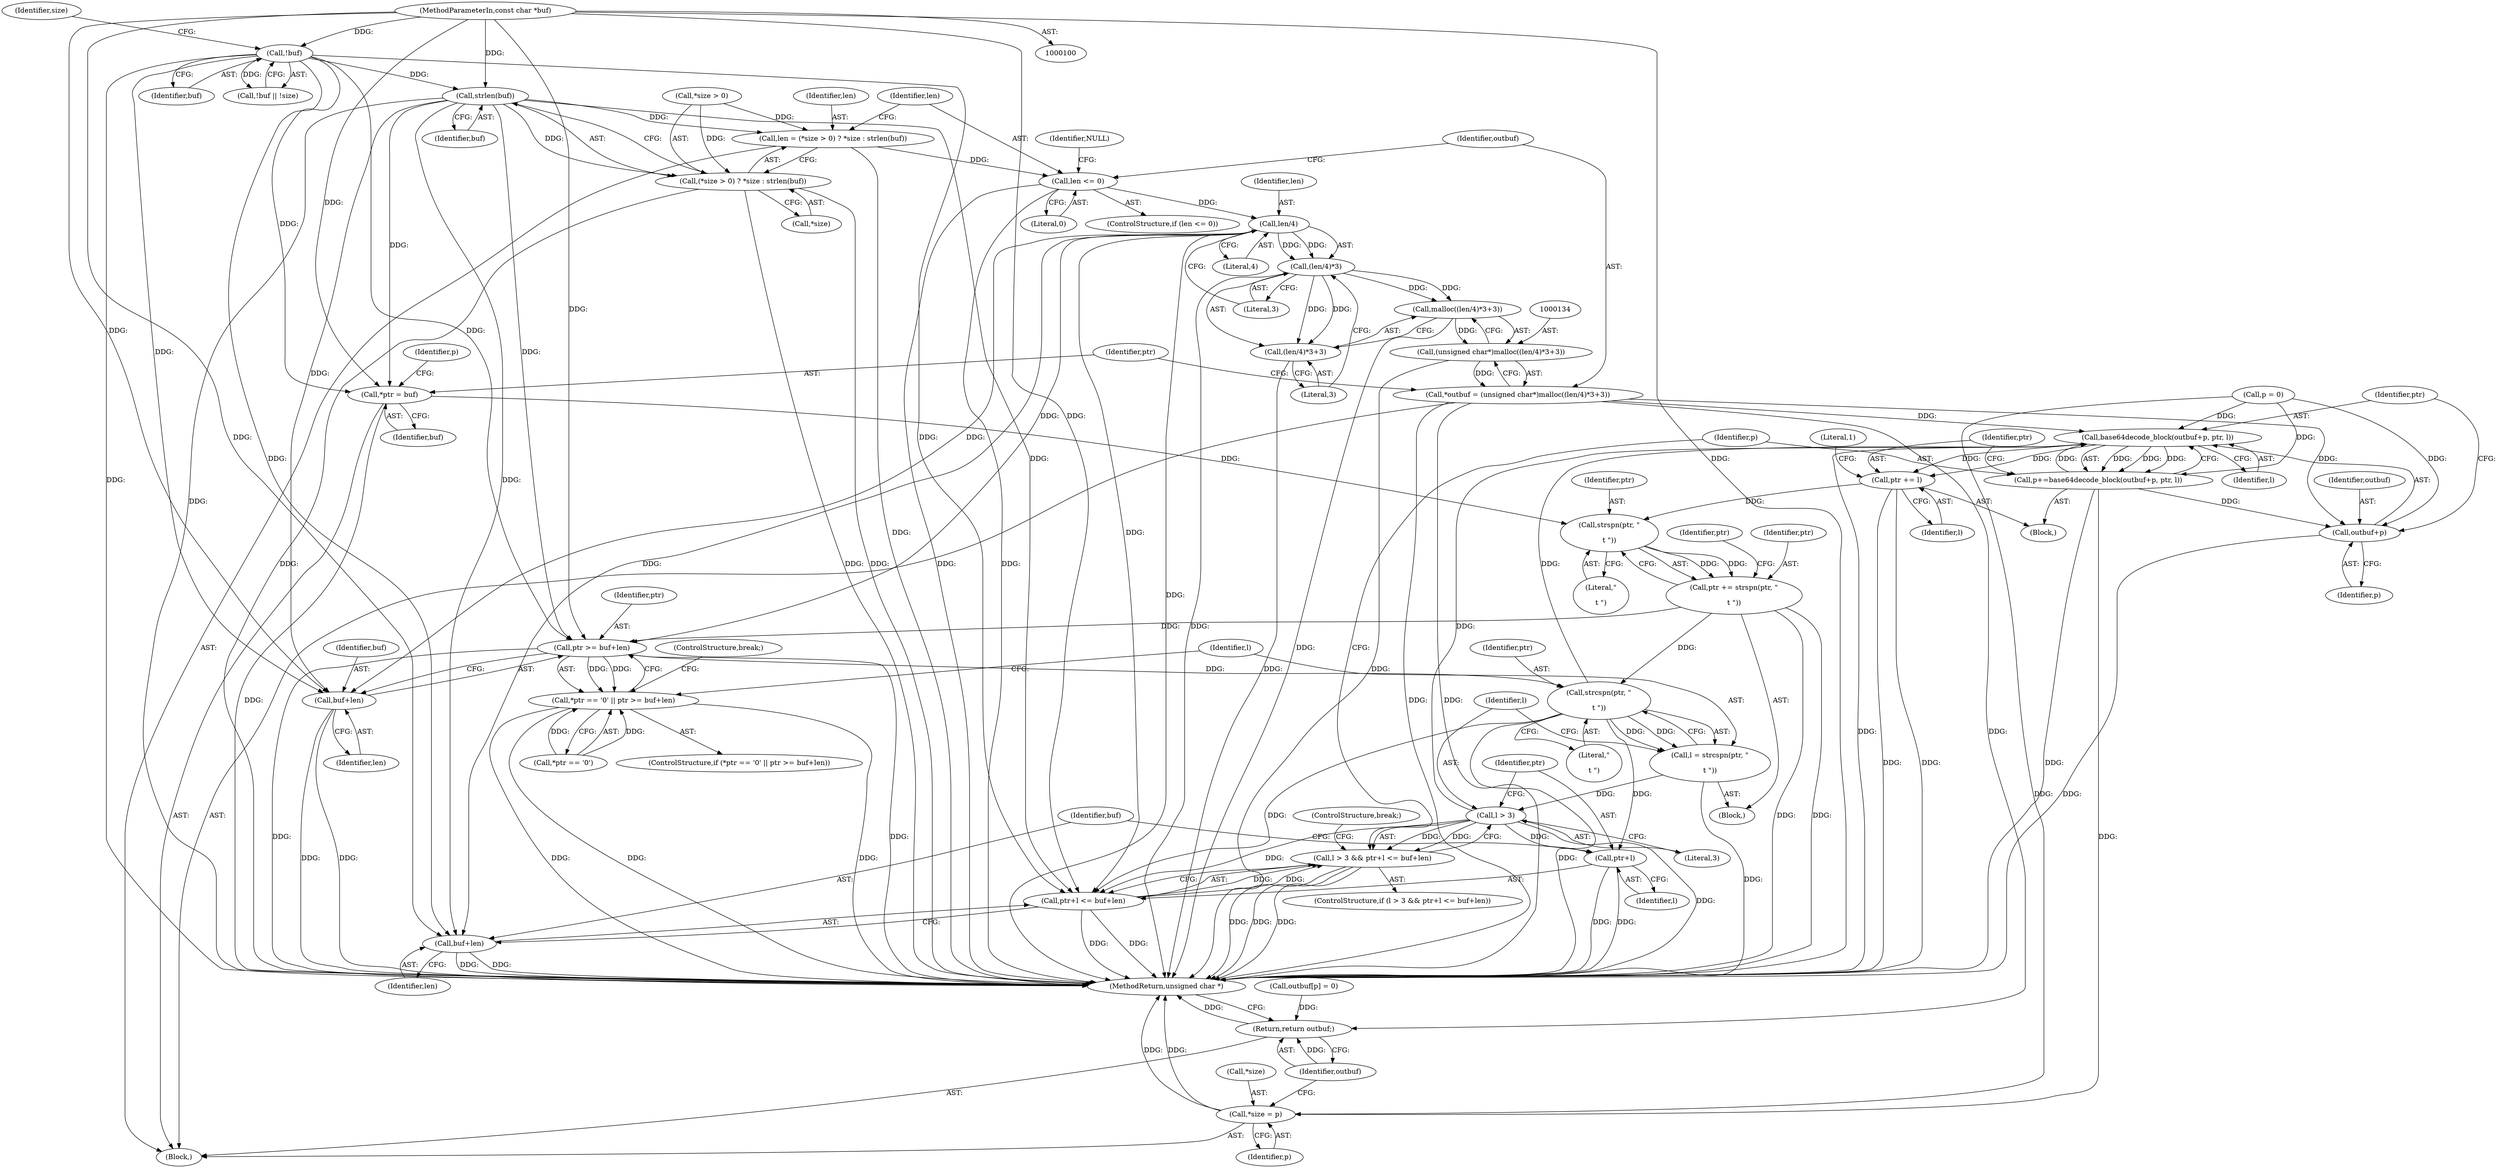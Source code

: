 digraph "1_libplist_3a55ddd3c4c11ce75a86afbefd085d8d397ff957@API" {
"1000122" [label="(Call,strlen(buf))"];
"1000106" [label="(Call,!buf)"];
"1000101" [label="(MethodParameterIn,const char *buf)"];
"1000113" [label="(Call,len = (*size > 0) ? *size : strlen(buf))"];
"1000125" [label="(Call,len <= 0)"];
"1000138" [label="(Call,len/4)"];
"1000137" [label="(Call,(len/4)*3)"];
"1000135" [label="(Call,malloc((len/4)*3+3))"];
"1000133" [label="(Call,(unsigned char*)malloc((len/4)*3+3))"];
"1000131" [label="(Call,*outbuf = (unsigned char*)malloc((len/4)*3+3))"];
"1000195" [label="(Call,base64decode_block(outbuf+p, ptr, l))"];
"1000193" [label="(Call,p+=base64decode_block(outbuf+p, ptr, l))"];
"1000196" [label="(Call,outbuf+p)"];
"1000213" [label="(Call,*size = p)"];
"1000201" [label="(Call,ptr += l)"];
"1000159" [label="(Call,strspn(ptr, \"\r\n\t \"))"];
"1000157" [label="(Call,ptr += strspn(ptr, \"\r\n\t \"))"];
"1000168" [label="(Call,ptr >= buf+len)"];
"1000163" [label="(Call,*ptr == '\0' || ptr >= buf+len)"];
"1000177" [label="(Call,strcspn(ptr, \"\r\n\t \"))"];
"1000175" [label="(Call,l = strcspn(ptr, \"\r\n\t \"))"];
"1000182" [label="(Call,l > 3)"];
"1000181" [label="(Call,l > 3 && ptr+l <= buf+len)"];
"1000185" [label="(Call,ptr+l <= buf+len)"];
"1000186" [label="(Call,ptr+l)"];
"1000217" [label="(Return,return outbuf;)"];
"1000136" [label="(Call,(len/4)*3+3)"];
"1000170" [label="(Call,buf+len)"];
"1000189" [label="(Call,buf+len)"];
"1000115" [label="(Call,(*size > 0) ? *size : strlen(buf))"];
"1000144" [label="(Call,*ptr = buf)"];
"1000135" [label="(Call,malloc((len/4)*3+3))"];
"1000219" [label="(MethodReturn,unsigned char *)"];
"1000116" [label="(Call,*size > 0)"];
"1000156" [label="(Block,)"];
"1000163" [label="(Call,*ptr == '\0' || ptr >= buf+len)"];
"1000191" [label="(Identifier,len)"];
"1000161" [label="(Literal,\"\r\n\t \")"];
"1000213" [label="(Call,*size = p)"];
"1000176" [label="(Identifier,l)"];
"1000199" [label="(Identifier,ptr)"];
"1000179" [label="(Literal,\"\r\n\t \")"];
"1000107" [label="(Identifier,buf)"];
"1000125" [label="(Call,len <= 0)"];
"1000192" [label="(Block,)"];
"1000196" [label="(Call,outbuf+p)"];
"1000172" [label="(Identifier,len)"];
"1000186" [label="(Call,ptr+l)"];
"1000183" [label="(Identifier,l)"];
"1000101" [label="(MethodParameterIn,const char *buf)"];
"1000123" [label="(Identifier,buf)"];
"1000185" [label="(Call,ptr+l <= buf+len)"];
"1000166" [label="(Identifier,ptr)"];
"1000142" [label="(Literal,3)"];
"1000127" [label="(Literal,0)"];
"1000132" [label="(Identifier,outbuf)"];
"1000177" [label="(Call,strcspn(ptr, \"\r\n\t \"))"];
"1000148" [label="(Call,p = 0)"];
"1000203" [label="(Identifier,l)"];
"1000170" [label="(Call,buf+len)"];
"1000140" [label="(Literal,4)"];
"1000131" [label="(Call,*outbuf = (unsigned char*)malloc((len/4)*3+3))"];
"1000174" [label="(ControlStructure,break;)"];
"1000149" [label="(Identifier,p)"];
"1000164" [label="(Call,*ptr == '\0')"];
"1000184" [label="(Literal,3)"];
"1000190" [label="(Identifier,buf)"];
"1000182" [label="(Call,l > 3)"];
"1000141" [label="(Literal,3)"];
"1000126" [label="(Identifier,len)"];
"1000139" [label="(Identifier,len)"];
"1000207" [label="(Literal,1)"];
"1000160" [label="(Identifier,ptr)"];
"1000217" [label="(Return,return outbuf;)"];
"1000157" [label="(Call,ptr += strspn(ptr, \"\r\n\t \"))"];
"1000138" [label="(Call,len/4)"];
"1000103" [label="(Block,)"];
"1000129" [label="(Identifier,NULL)"];
"1000158" [label="(Identifier,ptr)"];
"1000187" [label="(Identifier,ptr)"];
"1000115" [label="(Call,(*size > 0) ? *size : strlen(buf))"];
"1000201" [label="(Call,ptr += l)"];
"1000122" [label="(Call,strlen(buf))"];
"1000169" [label="(Identifier,ptr)"];
"1000189" [label="(Call,buf+len)"];
"1000109" [label="(Identifier,size)"];
"1000136" [label="(Call,(len/4)*3+3)"];
"1000168" [label="(Call,ptr >= buf+len)"];
"1000188" [label="(Identifier,l)"];
"1000200" [label="(Identifier,l)"];
"1000181" [label="(Call,l > 3 && ptr+l <= buf+len)"];
"1000159" [label="(Call,strspn(ptr, \"\r\n\t \"))"];
"1000206" [label="(ControlStructure,break;)"];
"1000195" [label="(Call,base64decode_block(outbuf+p, ptr, l))"];
"1000218" [label="(Identifier,outbuf)"];
"1000180" [label="(ControlStructure,if (l > 3 && ptr+l <= buf+len))"];
"1000120" [label="(Call,*size)"];
"1000144" [label="(Call,*ptr = buf)"];
"1000137" [label="(Call,(len/4)*3)"];
"1000124" [label="(ControlStructure,if (len <= 0))"];
"1000202" [label="(Identifier,ptr)"];
"1000198" [label="(Identifier,p)"];
"1000197" [label="(Identifier,outbuf)"];
"1000146" [label="(Identifier,buf)"];
"1000175" [label="(Call,l = strcspn(ptr, \"\r\n\t \"))"];
"1000162" [label="(ControlStructure,if (*ptr == '\0' || ptr >= buf+len))"];
"1000194" [label="(Identifier,p)"];
"1000214" [label="(Call,*size)"];
"1000216" [label="(Identifier,p)"];
"1000133" [label="(Call,(unsigned char*)malloc((len/4)*3+3))"];
"1000178" [label="(Identifier,ptr)"];
"1000113" [label="(Call,len = (*size > 0) ? *size : strlen(buf))"];
"1000208" [label="(Call,outbuf[p] = 0)"];
"1000114" [label="(Identifier,len)"];
"1000145" [label="(Identifier,ptr)"];
"1000105" [label="(Call,!buf || !size)"];
"1000193" [label="(Call,p+=base64decode_block(outbuf+p, ptr, l))"];
"1000106" [label="(Call,!buf)"];
"1000171" [label="(Identifier,buf)"];
"1000122" -> "1000115"  [label="AST: "];
"1000122" -> "1000123"  [label="CFG: "];
"1000123" -> "1000122"  [label="AST: "];
"1000115" -> "1000122"  [label="CFG: "];
"1000122" -> "1000219"  [label="DDG: "];
"1000122" -> "1000113"  [label="DDG: "];
"1000122" -> "1000115"  [label="DDG: "];
"1000106" -> "1000122"  [label="DDG: "];
"1000101" -> "1000122"  [label="DDG: "];
"1000122" -> "1000144"  [label="DDG: "];
"1000122" -> "1000168"  [label="DDG: "];
"1000122" -> "1000170"  [label="DDG: "];
"1000122" -> "1000185"  [label="DDG: "];
"1000122" -> "1000189"  [label="DDG: "];
"1000106" -> "1000105"  [label="AST: "];
"1000106" -> "1000107"  [label="CFG: "];
"1000107" -> "1000106"  [label="AST: "];
"1000109" -> "1000106"  [label="CFG: "];
"1000105" -> "1000106"  [label="CFG: "];
"1000106" -> "1000219"  [label="DDG: "];
"1000106" -> "1000105"  [label="DDG: "];
"1000101" -> "1000106"  [label="DDG: "];
"1000106" -> "1000144"  [label="DDG: "];
"1000106" -> "1000168"  [label="DDG: "];
"1000106" -> "1000170"  [label="DDG: "];
"1000106" -> "1000185"  [label="DDG: "];
"1000106" -> "1000189"  [label="DDG: "];
"1000101" -> "1000100"  [label="AST: "];
"1000101" -> "1000219"  [label="DDG: "];
"1000101" -> "1000144"  [label="DDG: "];
"1000101" -> "1000168"  [label="DDG: "];
"1000101" -> "1000170"  [label="DDG: "];
"1000101" -> "1000185"  [label="DDG: "];
"1000101" -> "1000189"  [label="DDG: "];
"1000113" -> "1000103"  [label="AST: "];
"1000113" -> "1000115"  [label="CFG: "];
"1000114" -> "1000113"  [label="AST: "];
"1000115" -> "1000113"  [label="AST: "];
"1000126" -> "1000113"  [label="CFG: "];
"1000113" -> "1000219"  [label="DDG: "];
"1000116" -> "1000113"  [label="DDG: "];
"1000113" -> "1000125"  [label="DDG: "];
"1000125" -> "1000124"  [label="AST: "];
"1000125" -> "1000127"  [label="CFG: "];
"1000126" -> "1000125"  [label="AST: "];
"1000127" -> "1000125"  [label="AST: "];
"1000129" -> "1000125"  [label="CFG: "];
"1000132" -> "1000125"  [label="CFG: "];
"1000125" -> "1000219"  [label="DDG: "];
"1000125" -> "1000219"  [label="DDG: "];
"1000125" -> "1000138"  [label="DDG: "];
"1000138" -> "1000137"  [label="AST: "];
"1000138" -> "1000140"  [label="CFG: "];
"1000139" -> "1000138"  [label="AST: "];
"1000140" -> "1000138"  [label="AST: "];
"1000141" -> "1000138"  [label="CFG: "];
"1000138" -> "1000219"  [label="DDG: "];
"1000138" -> "1000137"  [label="DDG: "];
"1000138" -> "1000137"  [label="DDG: "];
"1000138" -> "1000168"  [label="DDG: "];
"1000138" -> "1000170"  [label="DDG: "];
"1000138" -> "1000185"  [label="DDG: "];
"1000138" -> "1000189"  [label="DDG: "];
"1000137" -> "1000136"  [label="AST: "];
"1000137" -> "1000141"  [label="CFG: "];
"1000141" -> "1000137"  [label="AST: "];
"1000142" -> "1000137"  [label="CFG: "];
"1000137" -> "1000219"  [label="DDG: "];
"1000137" -> "1000135"  [label="DDG: "];
"1000137" -> "1000135"  [label="DDG: "];
"1000137" -> "1000136"  [label="DDG: "];
"1000137" -> "1000136"  [label="DDG: "];
"1000135" -> "1000133"  [label="AST: "];
"1000135" -> "1000136"  [label="CFG: "];
"1000136" -> "1000135"  [label="AST: "];
"1000133" -> "1000135"  [label="CFG: "];
"1000135" -> "1000219"  [label="DDG: "];
"1000135" -> "1000133"  [label="DDG: "];
"1000133" -> "1000131"  [label="AST: "];
"1000134" -> "1000133"  [label="AST: "];
"1000131" -> "1000133"  [label="CFG: "];
"1000133" -> "1000219"  [label="DDG: "];
"1000133" -> "1000131"  [label="DDG: "];
"1000131" -> "1000103"  [label="AST: "];
"1000132" -> "1000131"  [label="AST: "];
"1000145" -> "1000131"  [label="CFG: "];
"1000131" -> "1000219"  [label="DDG: "];
"1000131" -> "1000219"  [label="DDG: "];
"1000131" -> "1000195"  [label="DDG: "];
"1000131" -> "1000196"  [label="DDG: "];
"1000131" -> "1000217"  [label="DDG: "];
"1000195" -> "1000193"  [label="AST: "];
"1000195" -> "1000200"  [label="CFG: "];
"1000196" -> "1000195"  [label="AST: "];
"1000199" -> "1000195"  [label="AST: "];
"1000200" -> "1000195"  [label="AST: "];
"1000193" -> "1000195"  [label="CFG: "];
"1000195" -> "1000219"  [label="DDG: "];
"1000195" -> "1000193"  [label="DDG: "];
"1000195" -> "1000193"  [label="DDG: "];
"1000195" -> "1000193"  [label="DDG: "];
"1000193" -> "1000195"  [label="DDG: "];
"1000148" -> "1000195"  [label="DDG: "];
"1000177" -> "1000195"  [label="DDG: "];
"1000182" -> "1000195"  [label="DDG: "];
"1000195" -> "1000201"  [label="DDG: "];
"1000195" -> "1000201"  [label="DDG: "];
"1000193" -> "1000192"  [label="AST: "];
"1000194" -> "1000193"  [label="AST: "];
"1000202" -> "1000193"  [label="CFG: "];
"1000193" -> "1000219"  [label="DDG: "];
"1000148" -> "1000193"  [label="DDG: "];
"1000193" -> "1000196"  [label="DDG: "];
"1000193" -> "1000213"  [label="DDG: "];
"1000196" -> "1000198"  [label="CFG: "];
"1000197" -> "1000196"  [label="AST: "];
"1000198" -> "1000196"  [label="AST: "];
"1000199" -> "1000196"  [label="CFG: "];
"1000196" -> "1000219"  [label="DDG: "];
"1000148" -> "1000196"  [label="DDG: "];
"1000213" -> "1000103"  [label="AST: "];
"1000213" -> "1000216"  [label="CFG: "];
"1000214" -> "1000213"  [label="AST: "];
"1000216" -> "1000213"  [label="AST: "];
"1000218" -> "1000213"  [label="CFG: "];
"1000213" -> "1000219"  [label="DDG: "];
"1000213" -> "1000219"  [label="DDG: "];
"1000148" -> "1000213"  [label="DDG: "];
"1000201" -> "1000192"  [label="AST: "];
"1000201" -> "1000203"  [label="CFG: "];
"1000202" -> "1000201"  [label="AST: "];
"1000203" -> "1000201"  [label="AST: "];
"1000207" -> "1000201"  [label="CFG: "];
"1000201" -> "1000219"  [label="DDG: "];
"1000201" -> "1000219"  [label="DDG: "];
"1000201" -> "1000159"  [label="DDG: "];
"1000159" -> "1000157"  [label="AST: "];
"1000159" -> "1000161"  [label="CFG: "];
"1000160" -> "1000159"  [label="AST: "];
"1000161" -> "1000159"  [label="AST: "];
"1000157" -> "1000159"  [label="CFG: "];
"1000159" -> "1000157"  [label="DDG: "];
"1000159" -> "1000157"  [label="DDG: "];
"1000144" -> "1000159"  [label="DDG: "];
"1000157" -> "1000156"  [label="AST: "];
"1000158" -> "1000157"  [label="AST: "];
"1000166" -> "1000157"  [label="CFG: "];
"1000157" -> "1000219"  [label="DDG: "];
"1000157" -> "1000219"  [label="DDG: "];
"1000157" -> "1000168"  [label="DDG: "];
"1000157" -> "1000177"  [label="DDG: "];
"1000168" -> "1000163"  [label="AST: "];
"1000168" -> "1000170"  [label="CFG: "];
"1000169" -> "1000168"  [label="AST: "];
"1000170" -> "1000168"  [label="AST: "];
"1000163" -> "1000168"  [label="CFG: "];
"1000168" -> "1000219"  [label="DDG: "];
"1000168" -> "1000219"  [label="DDG: "];
"1000168" -> "1000163"  [label="DDG: "];
"1000168" -> "1000163"  [label="DDG: "];
"1000168" -> "1000177"  [label="DDG: "];
"1000163" -> "1000162"  [label="AST: "];
"1000163" -> "1000164"  [label="CFG: "];
"1000164" -> "1000163"  [label="AST: "];
"1000174" -> "1000163"  [label="CFG: "];
"1000176" -> "1000163"  [label="CFG: "];
"1000163" -> "1000219"  [label="DDG: "];
"1000163" -> "1000219"  [label="DDG: "];
"1000163" -> "1000219"  [label="DDG: "];
"1000164" -> "1000163"  [label="DDG: "];
"1000164" -> "1000163"  [label="DDG: "];
"1000177" -> "1000175"  [label="AST: "];
"1000177" -> "1000179"  [label="CFG: "];
"1000178" -> "1000177"  [label="AST: "];
"1000179" -> "1000177"  [label="AST: "];
"1000175" -> "1000177"  [label="CFG: "];
"1000177" -> "1000219"  [label="DDG: "];
"1000177" -> "1000175"  [label="DDG: "];
"1000177" -> "1000175"  [label="DDG: "];
"1000177" -> "1000185"  [label="DDG: "];
"1000177" -> "1000186"  [label="DDG: "];
"1000175" -> "1000156"  [label="AST: "];
"1000176" -> "1000175"  [label="AST: "];
"1000183" -> "1000175"  [label="CFG: "];
"1000175" -> "1000219"  [label="DDG: "];
"1000175" -> "1000182"  [label="DDG: "];
"1000182" -> "1000181"  [label="AST: "];
"1000182" -> "1000184"  [label="CFG: "];
"1000183" -> "1000182"  [label="AST: "];
"1000184" -> "1000182"  [label="AST: "];
"1000187" -> "1000182"  [label="CFG: "];
"1000181" -> "1000182"  [label="CFG: "];
"1000182" -> "1000219"  [label="DDG: "];
"1000182" -> "1000181"  [label="DDG: "];
"1000182" -> "1000181"  [label="DDG: "];
"1000182" -> "1000185"  [label="DDG: "];
"1000182" -> "1000186"  [label="DDG: "];
"1000181" -> "1000180"  [label="AST: "];
"1000181" -> "1000185"  [label="CFG: "];
"1000185" -> "1000181"  [label="AST: "];
"1000194" -> "1000181"  [label="CFG: "];
"1000206" -> "1000181"  [label="CFG: "];
"1000181" -> "1000219"  [label="DDG: "];
"1000181" -> "1000219"  [label="DDG: "];
"1000181" -> "1000219"  [label="DDG: "];
"1000185" -> "1000181"  [label="DDG: "];
"1000185" -> "1000181"  [label="DDG: "];
"1000185" -> "1000189"  [label="CFG: "];
"1000186" -> "1000185"  [label="AST: "];
"1000189" -> "1000185"  [label="AST: "];
"1000185" -> "1000219"  [label="DDG: "];
"1000185" -> "1000219"  [label="DDG: "];
"1000186" -> "1000188"  [label="CFG: "];
"1000187" -> "1000186"  [label="AST: "];
"1000188" -> "1000186"  [label="AST: "];
"1000190" -> "1000186"  [label="CFG: "];
"1000186" -> "1000219"  [label="DDG: "];
"1000186" -> "1000219"  [label="DDG: "];
"1000217" -> "1000103"  [label="AST: "];
"1000217" -> "1000218"  [label="CFG: "];
"1000218" -> "1000217"  [label="AST: "];
"1000219" -> "1000217"  [label="CFG: "];
"1000217" -> "1000219"  [label="DDG: "];
"1000218" -> "1000217"  [label="DDG: "];
"1000208" -> "1000217"  [label="DDG: "];
"1000136" -> "1000142"  [label="CFG: "];
"1000142" -> "1000136"  [label="AST: "];
"1000136" -> "1000219"  [label="DDG: "];
"1000170" -> "1000172"  [label="CFG: "];
"1000171" -> "1000170"  [label="AST: "];
"1000172" -> "1000170"  [label="AST: "];
"1000170" -> "1000219"  [label="DDG: "];
"1000170" -> "1000219"  [label="DDG: "];
"1000189" -> "1000191"  [label="CFG: "];
"1000190" -> "1000189"  [label="AST: "];
"1000191" -> "1000189"  [label="AST: "];
"1000189" -> "1000219"  [label="DDG: "];
"1000189" -> "1000219"  [label="DDG: "];
"1000115" -> "1000120"  [label="CFG: "];
"1000116" -> "1000115"  [label="AST: "];
"1000120" -> "1000115"  [label="AST: "];
"1000115" -> "1000219"  [label="DDG: "];
"1000115" -> "1000219"  [label="DDG: "];
"1000115" -> "1000219"  [label="DDG: "];
"1000116" -> "1000115"  [label="DDG: "];
"1000144" -> "1000103"  [label="AST: "];
"1000144" -> "1000146"  [label="CFG: "];
"1000145" -> "1000144"  [label="AST: "];
"1000146" -> "1000144"  [label="AST: "];
"1000149" -> "1000144"  [label="CFG: "];
"1000144" -> "1000219"  [label="DDG: "];
}
